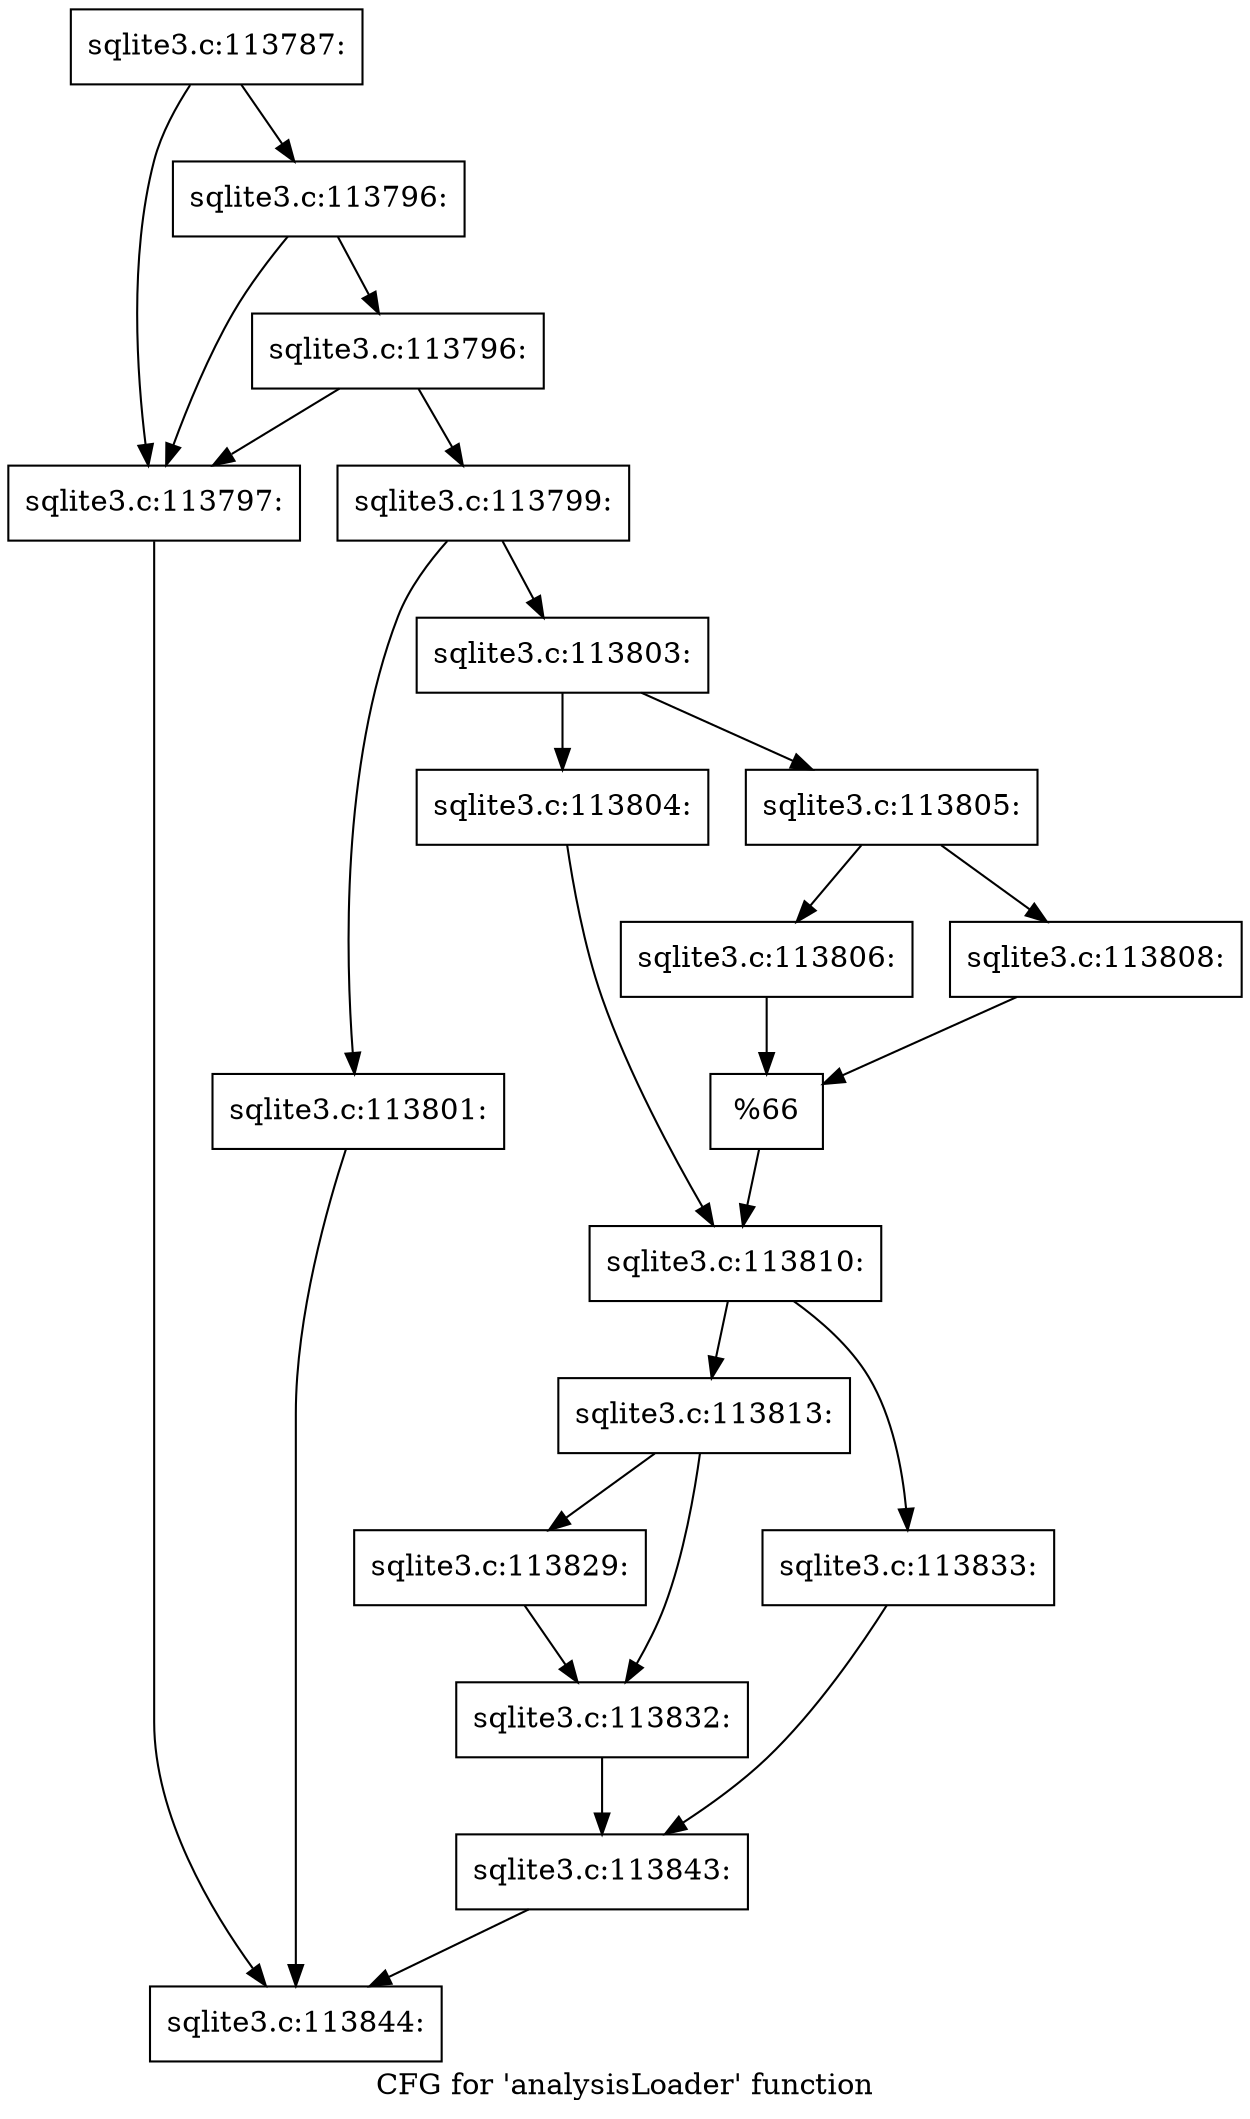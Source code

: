 digraph "CFG for 'analysisLoader' function" {
	label="CFG for 'analysisLoader' function";

	Node0x55c0f83bafc0 [shape=record,label="{sqlite3.c:113787:}"];
	Node0x55c0f83bafc0 -> Node0x55c0f83c6f30;
	Node0x55c0f83bafc0 -> Node0x55c0f83c7050;
	Node0x55c0f83c7050 [shape=record,label="{sqlite3.c:113796:}"];
	Node0x55c0f83c7050 -> Node0x55c0f83c6f30;
	Node0x55c0f83c7050 -> Node0x55c0f83c6fd0;
	Node0x55c0f83c6fd0 [shape=record,label="{sqlite3.c:113796:}"];
	Node0x55c0f83c6fd0 -> Node0x55c0f83c6f30;
	Node0x55c0f83c6fd0 -> Node0x55c0f83c6f80;
	Node0x55c0f83c6f30 [shape=record,label="{sqlite3.c:113797:}"];
	Node0x55c0f83c6f30 -> Node0x55c0f83bb6b0;
	Node0x55c0f83c6f80 [shape=record,label="{sqlite3.c:113799:}"];
	Node0x55c0f83c6f80 -> Node0x55c0f83c84f0;
	Node0x55c0f83c6f80 -> Node0x55c0f83c8540;
	Node0x55c0f83c84f0 [shape=record,label="{sqlite3.c:113801:}"];
	Node0x55c0f83c84f0 -> Node0x55c0f83bb6b0;
	Node0x55c0f83c8540 [shape=record,label="{sqlite3.c:113803:}"];
	Node0x55c0f83c8540 -> Node0x55c0f83c8ad0;
	Node0x55c0f83c8540 -> Node0x55c0f83c8b70;
	Node0x55c0f83c8ad0 [shape=record,label="{sqlite3.c:113804:}"];
	Node0x55c0f83c8ad0 -> Node0x55c0f83c8b20;
	Node0x55c0f83c8b70 [shape=record,label="{sqlite3.c:113805:}"];
	Node0x55c0f83c8b70 -> Node0x55c0f83c9240;
	Node0x55c0f83c8b70 -> Node0x55c0f83c92e0;
	Node0x55c0f83c9240 [shape=record,label="{sqlite3.c:113806:}"];
	Node0x55c0f83c9240 -> Node0x55c0f83c9290;
	Node0x55c0f83c92e0 [shape=record,label="{sqlite3.c:113808:}"];
	Node0x55c0f83c92e0 -> Node0x55c0f83c9290;
	Node0x55c0f83c9290 [shape=record,label="{%66}"];
	Node0x55c0f83c9290 -> Node0x55c0f83c8b20;
	Node0x55c0f83c8b20 [shape=record,label="{sqlite3.c:113810:}"];
	Node0x55c0f83c8b20 -> Node0x55c0f83caa80;
	Node0x55c0f83c8b20 -> Node0x55c0f83cab20;
	Node0x55c0f83caa80 [shape=record,label="{sqlite3.c:113813:}"];
	Node0x55c0f83caa80 -> Node0x55c0f60a1170;
	Node0x55c0f83caa80 -> Node0x55c0f83cc490;
	Node0x55c0f60a1170 [shape=record,label="{sqlite3.c:113829:}"];
	Node0x55c0f60a1170 -> Node0x55c0f83cc490;
	Node0x55c0f83cc490 [shape=record,label="{sqlite3.c:113832:}"];
	Node0x55c0f83cc490 -> Node0x55c0f83caad0;
	Node0x55c0f83cab20 [shape=record,label="{sqlite3.c:113833:}"];
	Node0x55c0f83cab20 -> Node0x55c0f83caad0;
	Node0x55c0f83caad0 [shape=record,label="{sqlite3.c:113843:}"];
	Node0x55c0f83caad0 -> Node0x55c0f83bb6b0;
	Node0x55c0f83bb6b0 [shape=record,label="{sqlite3.c:113844:}"];
}

